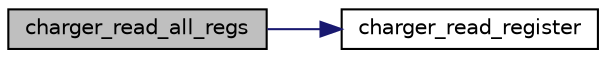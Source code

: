 digraph "charger_read_all_regs"
{
  edge [fontname="Helvetica",fontsize="10",labelfontname="Helvetica",labelfontsize="10"];
  node [fontname="Helvetica",fontsize="10",shape=record];
  rankdir="LR";
  Node1 [label="charger_read_all_regs",height=0.2,width=0.4,color="black", fillcolor="grey75", style="filled", fontcolor="black"];
  Node1 -> Node2 [color="midnightblue",fontsize="10",style="solid",fontname="Helvetica"];
  Node2 [label="charger_read_register",height=0.2,width=0.4,color="black", fillcolor="white", style="filled",URL="$group___c_h_a_r_g_e_r.html#ga562fb289609bd6ceec58fe64ddf116ce",tooltip="Low-level I2C register reading API. "];
}
